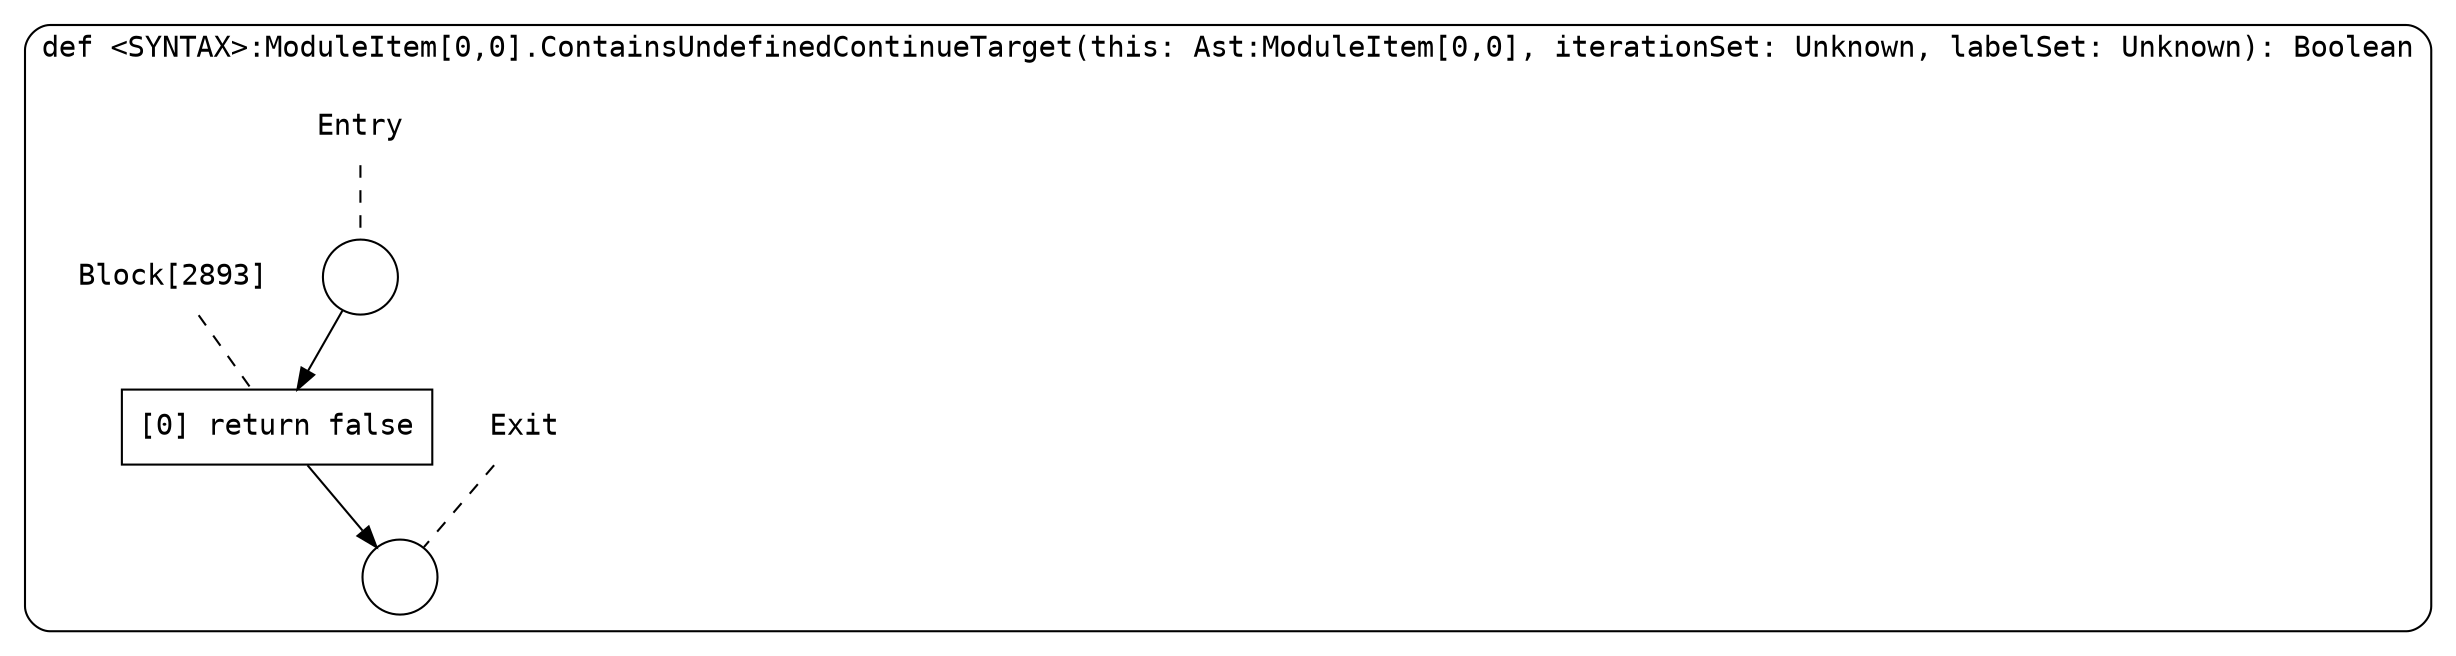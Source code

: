 digraph {
  graph [fontname = "Consolas"]
  node [fontname = "Consolas"]
  edge [fontname = "Consolas"]
  subgraph cluster668 {
    label = "def <SYNTAX>:ModuleItem[0,0].ContainsUndefinedContinueTarget(this: Ast:ModuleItem[0,0], iterationSet: Unknown, labelSet: Unknown): Boolean"
    style = rounded
    cluster668_entry_name [shape=none, label=<<font color="black">Entry</font>>]
    cluster668_entry_name -> cluster668_entry [arrowhead=none, color="black", style=dashed]
    cluster668_entry [shape=circle label=" " color="black" fillcolor="white" style=filled]
    cluster668_entry -> node2893 [color="black"]
    cluster668_exit_name [shape=none, label=<<font color="black">Exit</font>>]
    cluster668_exit_name -> cluster668_exit [arrowhead=none, color="black", style=dashed]
    cluster668_exit [shape=circle label=" " color="black" fillcolor="white" style=filled]
    node2893_name [shape=none, label=<<font color="black">Block[2893]</font>>]
    node2893_name -> node2893 [arrowhead=none, color="black", style=dashed]
    node2893 [shape=box, label=<<font color="black">[0] return false<BR ALIGN="LEFT"/></font>> color="black" fillcolor="white", style=filled]
    node2893 -> cluster668_exit [color="black"]
  }
}